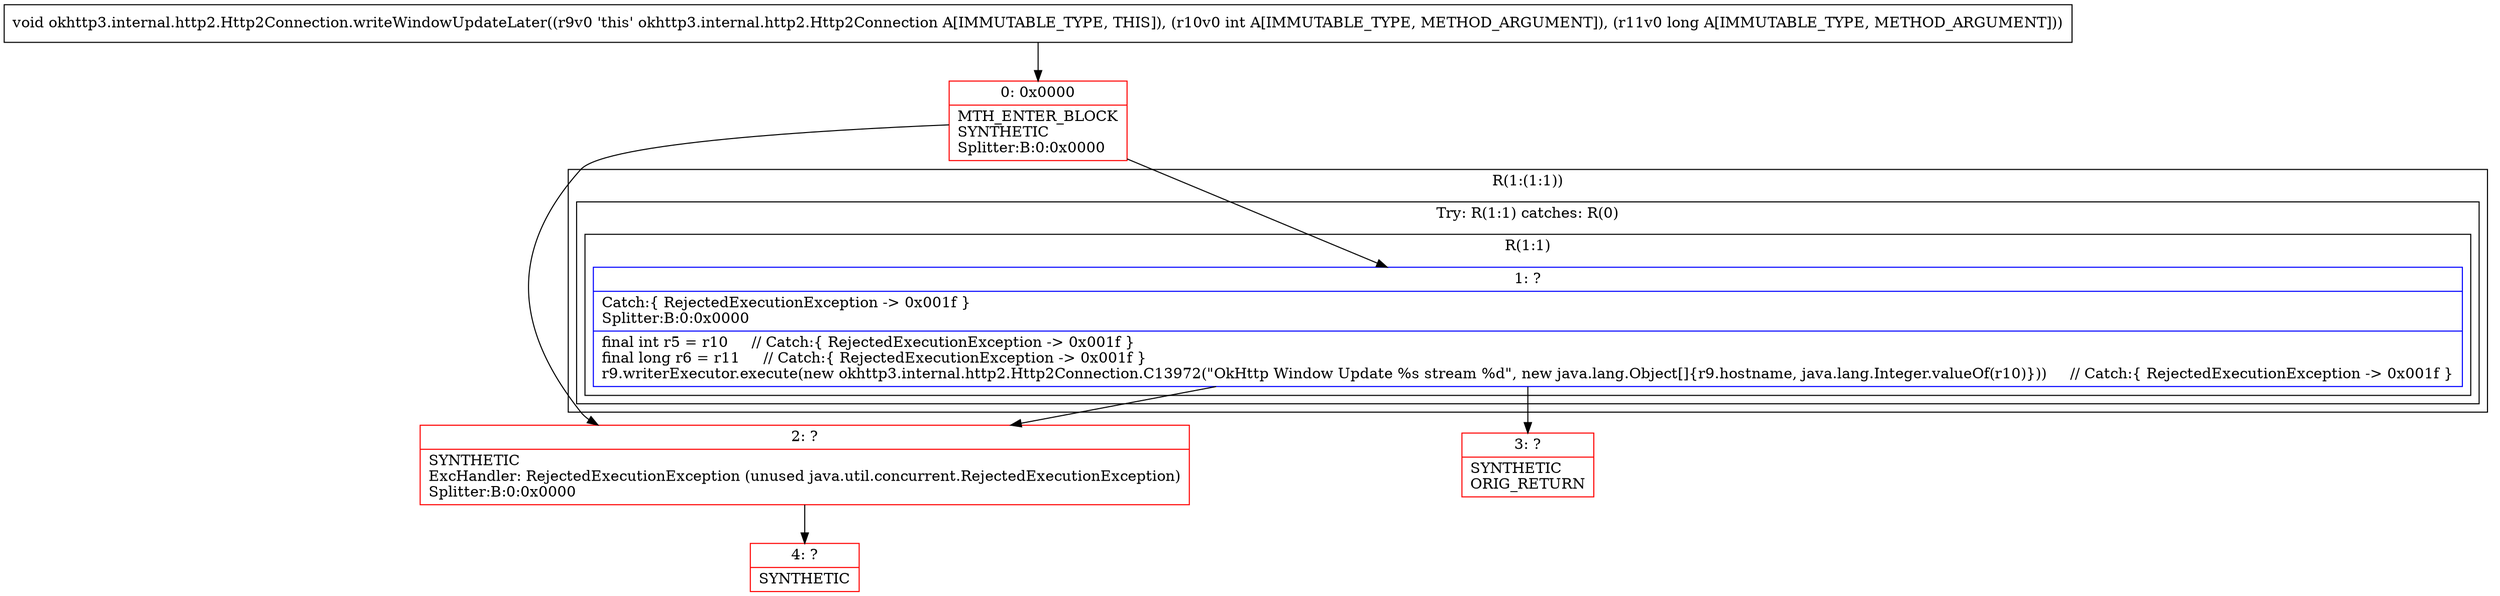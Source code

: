 digraph "CFG forokhttp3.internal.http2.Http2Connection.writeWindowUpdateLater(IJ)V" {
subgraph cluster_Region_997808062 {
label = "R(1:(1:1))";
node [shape=record,color=blue];
subgraph cluster_TryCatchRegion_710207627 {
label = "Try: R(1:1) catches: R(0)";
node [shape=record,color=blue];
subgraph cluster_Region_415563980 {
label = "R(1:1)";
node [shape=record,color=blue];
Node_1 [shape=record,label="{1\:\ ?|Catch:\{ RejectedExecutionException \-\> 0x001f \}\lSplitter:B:0:0x0000\l|final int r5 = r10     \/\/ Catch:\{ RejectedExecutionException \-\> 0x001f \}\lfinal long r6 = r11     \/\/ Catch:\{ RejectedExecutionException \-\> 0x001f \}\lr9.writerExecutor.execute(new okhttp3.internal.http2.Http2Connection.C13972(\"OkHttp Window Update %s stream %d\", new java.lang.Object[]\{r9.hostname, java.lang.Integer.valueOf(r10)\}))     \/\/ Catch:\{ RejectedExecutionException \-\> 0x001f \}\l}"];
}
subgraph cluster_Region_550318402 {
label = "R(0) | ExcHandler: RejectedExecutionException (unused java.util.concurrent.RejectedExecutionException)\l";
node [shape=record,color=blue];
}
}
}
subgraph cluster_Region_550318402 {
label = "R(0) | ExcHandler: RejectedExecutionException (unused java.util.concurrent.RejectedExecutionException)\l";
node [shape=record,color=blue];
}
Node_0 [shape=record,color=red,label="{0\:\ 0x0000|MTH_ENTER_BLOCK\lSYNTHETIC\lSplitter:B:0:0x0000\l}"];
Node_2 [shape=record,color=red,label="{2\:\ ?|SYNTHETIC\lExcHandler: RejectedExecutionException (unused java.util.concurrent.RejectedExecutionException)\lSplitter:B:0:0x0000\l}"];
Node_3 [shape=record,color=red,label="{3\:\ ?|SYNTHETIC\lORIG_RETURN\l}"];
Node_4 [shape=record,color=red,label="{4\:\ ?|SYNTHETIC\l}"];
MethodNode[shape=record,label="{void okhttp3.internal.http2.Http2Connection.writeWindowUpdateLater((r9v0 'this' okhttp3.internal.http2.Http2Connection A[IMMUTABLE_TYPE, THIS]), (r10v0 int A[IMMUTABLE_TYPE, METHOD_ARGUMENT]), (r11v0 long A[IMMUTABLE_TYPE, METHOD_ARGUMENT])) }"];
MethodNode -> Node_0;
Node_1 -> Node_2;
Node_1 -> Node_3;
Node_0 -> Node_1;
Node_0 -> Node_2;
Node_2 -> Node_4;
}

